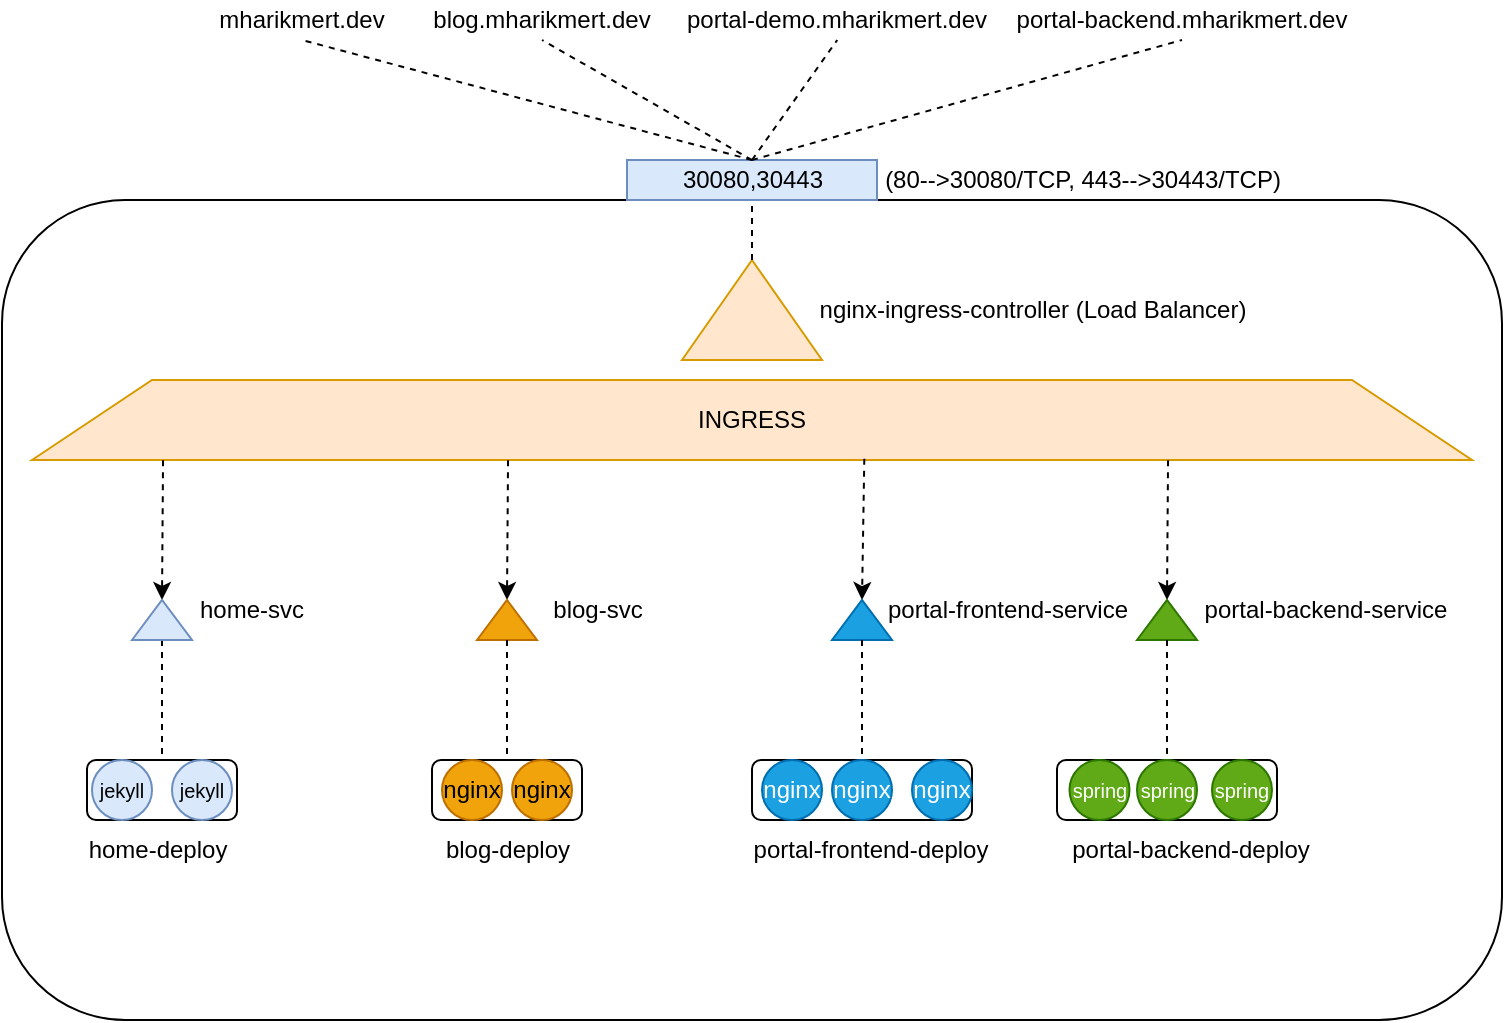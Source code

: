 <mxfile version="20.6.0" type="github">
  <diagram id="4rl-kDWwsTP7VsaE1qIf" name="Page-1">
    <mxGraphModel dx="1902" dy="1010" grid="1" gridSize="10" guides="1" tooltips="1" connect="1" arrows="1" fold="1" page="1" pageScale="1" pageWidth="850" pageHeight="1100" math="0" shadow="0">
      <root>
        <mxCell id="0" />
        <mxCell id="1" parent="0" />
        <mxCell id="NxydhZxei_qZ2f8yEkNf-1" value="portal-demo.mharikmert.dev" style="text;html=1;strokeColor=none;fillColor=none;align=center;verticalAlign=middle;whiteSpace=wrap;rounded=0;" vertex="1" parent="1">
          <mxGeometry x="610.25" y="350" width="154.75" height="20" as="geometry" />
        </mxCell>
        <mxCell id="NxydhZxei_qZ2f8yEkNf-2" value="blog.mharikmert.dev" style="text;html=1;strokeColor=none;fillColor=none;align=center;verticalAlign=middle;whiteSpace=wrap;rounded=0;" vertex="1" parent="1">
          <mxGeometry x="485" y="350" width="110" height="20" as="geometry" />
        </mxCell>
        <mxCell id="NxydhZxei_qZ2f8yEkNf-3" value="mharikmert.dev" style="text;html=1;strokeColor=none;fillColor=none;align=center;verticalAlign=middle;whiteSpace=wrap;rounded=0;" vertex="1" parent="1">
          <mxGeometry x="375" y="350" width="90" height="20" as="geometry" />
        </mxCell>
        <mxCell id="NxydhZxei_qZ2f8yEkNf-4" value="portal-backend.mharikmert.dev" style="text;html=1;strokeColor=none;fillColor=none;align=center;verticalAlign=middle;whiteSpace=wrap;rounded=0;" vertex="1" parent="1">
          <mxGeometry x="775" y="350" width="170" height="20" as="geometry" />
        </mxCell>
        <mxCell id="NxydhZxei_qZ2f8yEkNf-5" value="" style="rounded=1;whiteSpace=wrap;html=1;fillColor=default;" vertex="1" parent="1">
          <mxGeometry x="270" y="450" width="750" height="410" as="geometry" />
        </mxCell>
        <mxCell id="NxydhZxei_qZ2f8yEkNf-6" value="" style="shape=trapezoid;perimeter=trapezoidPerimeter;whiteSpace=wrap;html=1;fixedSize=1;size=60;fillColor=#ffe6cc;strokeColor=#d79b00;" vertex="1" parent="1">
          <mxGeometry x="285" y="540" width="720" height="40" as="geometry" />
        </mxCell>
        <mxCell id="NxydhZxei_qZ2f8yEkNf-7" value="INGRESS" style="text;html=1;strokeColor=none;fillColor=none;align=center;verticalAlign=middle;whiteSpace=wrap;rounded=0;" vertex="1" parent="1">
          <mxGeometry x="615" y="545" width="60" height="30" as="geometry" />
        </mxCell>
        <mxCell id="NxydhZxei_qZ2f8yEkNf-8" value="" style="triangle;whiteSpace=wrap;html=1;direction=north;fillColor=#ffe6cc;strokeColor=#d79b00;" vertex="1" parent="1">
          <mxGeometry x="610" y="480" width="70" height="50" as="geometry" />
        </mxCell>
        <mxCell id="NxydhZxei_qZ2f8yEkNf-9" value="nginx-ingress-controller (Load Balancer)" style="text;html=1;align=center;verticalAlign=middle;resizable=0;points=[];autosize=1;strokeColor=none;fillColor=none;" vertex="1" parent="1">
          <mxGeometry x="665" y="490" width="240" height="30" as="geometry" />
        </mxCell>
        <mxCell id="NxydhZxei_qZ2f8yEkNf-10" value="" style="endArrow=none;dashed=1;html=1;strokeWidth=1;rounded=0;entryX=0.5;entryY=0;entryDx=0;entryDy=0;exitX=1;exitY=0.5;exitDx=0;exitDy=0;" edge="1" parent="1" source="NxydhZxei_qZ2f8yEkNf-8" target="NxydhZxei_qZ2f8yEkNf-5">
          <mxGeometry width="50" height="50" relative="1" as="geometry">
            <mxPoint x="505" y="600" as="sourcePoint" />
            <mxPoint x="555" y="550" as="targetPoint" />
          </mxGeometry>
        </mxCell>
        <mxCell id="NxydhZxei_qZ2f8yEkNf-11" value="30080,30443" style="rounded=0;whiteSpace=wrap;html=1;strokeColor=#6c8ebf;fillColor=#dae8fc;" vertex="1" parent="1">
          <mxGeometry x="582.5" y="430" width="125" height="20" as="geometry" />
        </mxCell>
        <mxCell id="NxydhZxei_qZ2f8yEkNf-12" value="(80--&amp;gt;30080/TCP, 443--&amp;gt;30443/TCP)" style="text;html=1;align=center;verticalAlign=middle;resizable=0;points=[];autosize=1;strokeColor=none;fillColor=none;" vertex="1" parent="1">
          <mxGeometry x="700" y="425" width="220" height="30" as="geometry" />
        </mxCell>
        <mxCell id="NxydhZxei_qZ2f8yEkNf-13" value="" style="endArrow=none;dashed=1;html=1;rounded=0;entryX=0.5;entryY=1;entryDx=0;entryDy=0;exitX=0.5;exitY=0;exitDx=0;exitDy=0;" edge="1" parent="1" source="NxydhZxei_qZ2f8yEkNf-11" target="NxydhZxei_qZ2f8yEkNf-4">
          <mxGeometry width="50" height="50" relative="1" as="geometry">
            <mxPoint x="775" y="630" as="sourcePoint" />
            <mxPoint x="825" y="580" as="targetPoint" />
          </mxGeometry>
        </mxCell>
        <mxCell id="NxydhZxei_qZ2f8yEkNf-14" value="" style="endArrow=none;dashed=1;html=1;rounded=0;entryX=0.5;entryY=1;entryDx=0;entryDy=0;" edge="1" parent="1" target="NxydhZxei_qZ2f8yEkNf-1">
          <mxGeometry width="50" height="50" relative="1" as="geometry">
            <mxPoint x="645" y="430" as="sourcePoint" />
            <mxPoint x="870" y="380" as="targetPoint" />
          </mxGeometry>
        </mxCell>
        <mxCell id="NxydhZxei_qZ2f8yEkNf-15" value="" style="endArrow=none;dashed=1;html=1;rounded=0;exitX=0.5;exitY=0;exitDx=0;exitDy=0;entryX=0.5;entryY=1;entryDx=0;entryDy=0;" edge="1" parent="1" source="NxydhZxei_qZ2f8yEkNf-11" target="NxydhZxei_qZ2f8yEkNf-3">
          <mxGeometry width="50" height="50" relative="1" as="geometry">
            <mxPoint x="655" y="440" as="sourcePoint" />
            <mxPoint x="505" y="380" as="targetPoint" />
          </mxGeometry>
        </mxCell>
        <mxCell id="NxydhZxei_qZ2f8yEkNf-16" value="" style="endArrow=none;dashed=1;html=1;rounded=0;entryX=0.5;entryY=1;entryDx=0;entryDy=0;exitX=0.5;exitY=0;exitDx=0;exitDy=0;" edge="1" parent="1" source="NxydhZxei_qZ2f8yEkNf-11" target="NxydhZxei_qZ2f8yEkNf-2">
          <mxGeometry width="50" height="50" relative="1" as="geometry">
            <mxPoint x="665" y="450" as="sourcePoint" />
            <mxPoint x="880" y="390" as="targetPoint" />
          </mxGeometry>
        </mxCell>
        <mxCell id="NxydhZxei_qZ2f8yEkNf-17" value="" style="endArrow=classic;html=1;rounded=0;exitX=0.091;exitY=1.003;exitDx=0;exitDy=0;exitPerimeter=0;dashed=1;entryX=1;entryY=0.5;entryDx=0;entryDy=0;" edge="1" parent="1" source="NxydhZxei_qZ2f8yEkNf-6" target="NxydhZxei_qZ2f8yEkNf-19">
          <mxGeometry width="50" height="50" relative="1" as="geometry">
            <mxPoint x="615" y="590" as="sourcePoint" />
            <mxPoint x="350" y="640" as="targetPoint" />
          </mxGeometry>
        </mxCell>
        <mxCell id="NxydhZxei_qZ2f8yEkNf-18" style="edgeStyle=orthogonalEdgeStyle;orthogonalLoop=1;jettySize=auto;html=1;exitX=0;exitY=0.5;exitDx=0;exitDy=0;entryX=0.5;entryY=0;entryDx=0;entryDy=0;strokeColor=default;fontSize=8;rounded=1;endArrow=none;endFill=0;dashed=1;" edge="1" parent="1" source="NxydhZxei_qZ2f8yEkNf-19" target="NxydhZxei_qZ2f8yEkNf-21">
          <mxGeometry relative="1" as="geometry" />
        </mxCell>
        <mxCell id="NxydhZxei_qZ2f8yEkNf-19" value="" style="triangle;whiteSpace=wrap;html=1;direction=north;fillColor=#dae8fc;strokeColor=#6c8ebf;" vertex="1" parent="1">
          <mxGeometry x="335" y="650" width="30" height="20" as="geometry" />
        </mxCell>
        <mxCell id="NxydhZxei_qZ2f8yEkNf-20" value="home-svc" style="text;html=1;strokeColor=none;fillColor=none;align=center;verticalAlign=middle;whiteSpace=wrap;rounded=0;" vertex="1" parent="1">
          <mxGeometry x="355" y="640" width="80" height="30" as="geometry" />
        </mxCell>
        <mxCell id="NxydhZxei_qZ2f8yEkNf-21" value="" style="rounded=1;whiteSpace=wrap;html=1;fontSize=8;fillColor=default;" vertex="1" parent="1">
          <mxGeometry x="312.5" y="730" width="75" height="30" as="geometry" />
        </mxCell>
        <mxCell id="NxydhZxei_qZ2f8yEkNf-22" value="home-deploy" style="text;html=1;strokeColor=none;fillColor=none;align=center;verticalAlign=middle;whiteSpace=wrap;rounded=0;" vertex="1" parent="1">
          <mxGeometry x="307.5" y="760" width="80" height="30" as="geometry" />
        </mxCell>
        <mxCell id="NxydhZxei_qZ2f8yEkNf-23" value="&lt;font size=&quot;1&quot;&gt;jekyll&lt;/font&gt;" style="ellipse;whiteSpace=wrap;html=1;aspect=fixed;fillColor=#dae8fc;strokeColor=#6c8ebf;" vertex="1" parent="1">
          <mxGeometry x="315" y="730" width="30" height="30" as="geometry" />
        </mxCell>
        <mxCell id="NxydhZxei_qZ2f8yEkNf-24" value="" style="endArrow=classic;html=1;rounded=0;exitX=0.091;exitY=1.003;exitDx=0;exitDy=0;exitPerimeter=0;dashed=1;entryX=1;entryY=0.5;entryDx=0;entryDy=0;" edge="1" parent="1" target="NxydhZxei_qZ2f8yEkNf-25">
          <mxGeometry width="50" height="50" relative="1" as="geometry">
            <mxPoint x="523.02" y="580.12" as="sourcePoint" />
            <mxPoint x="522.5" y="640" as="targetPoint" />
          </mxGeometry>
        </mxCell>
        <mxCell id="NxydhZxei_qZ2f8yEkNf-25" value="" style="triangle;whiteSpace=wrap;html=1;direction=north;fillColor=#f0a30a;strokeColor=#BD7000;fontColor=#000000;" vertex="1" parent="1">
          <mxGeometry x="507.5" y="650" width="30" height="20" as="geometry" />
        </mxCell>
        <mxCell id="NxydhZxei_qZ2f8yEkNf-26" style="edgeStyle=orthogonalEdgeStyle;orthogonalLoop=1;jettySize=auto;html=1;exitX=0;exitY=0.5;exitDx=0;exitDy=0;entryX=0.5;entryY=0;entryDx=0;entryDy=0;strokeColor=default;fontSize=8;rounded=1;endArrow=none;endFill=0;dashed=1;" edge="1" parent="1" source="NxydhZxei_qZ2f8yEkNf-25" target="NxydhZxei_qZ2f8yEkNf-29">
          <mxGeometry relative="1" as="geometry" />
        </mxCell>
        <mxCell id="NxydhZxei_qZ2f8yEkNf-27" value="" style="ellipse;whiteSpace=wrap;html=1;aspect=fixed;fillColor=#fff2cc;strokeColor=#d6b656;" vertex="1" parent="1">
          <mxGeometry x="497.5" y="735" width="20" height="20" as="geometry" />
        </mxCell>
        <mxCell id="NxydhZxei_qZ2f8yEkNf-28" value="" style="ellipse;whiteSpace=wrap;html=1;aspect=fixed;fillColor=#fff2cc;strokeColor=#d6b656;" vertex="1" parent="1">
          <mxGeometry x="527.5" y="735" width="20" height="20" as="geometry" />
        </mxCell>
        <mxCell id="NxydhZxei_qZ2f8yEkNf-29" value="" style="rounded=1;whiteSpace=wrap;html=1;fontSize=8;fillColor=default;" vertex="1" parent="1">
          <mxGeometry x="485" y="730" width="75" height="30" as="geometry" />
        </mxCell>
        <mxCell id="NxydhZxei_qZ2f8yEkNf-30" value="blog-deploy" style="text;html=1;strokeColor=none;fillColor=none;align=center;verticalAlign=middle;whiteSpace=wrap;rounded=0;" vertex="1" parent="1">
          <mxGeometry x="482.5" y="760" width="80" height="30" as="geometry" />
        </mxCell>
        <mxCell id="NxydhZxei_qZ2f8yEkNf-31" value="blog-svc" style="text;html=1;strokeColor=none;fillColor=none;align=center;verticalAlign=middle;whiteSpace=wrap;rounded=0;" vertex="1" parent="1">
          <mxGeometry x="527.5" y="640" width="80" height="30" as="geometry" />
        </mxCell>
        <mxCell id="NxydhZxei_qZ2f8yEkNf-32" value="nginx" style="ellipse;whiteSpace=wrap;html=1;aspect=fixed;fillColor=#f0a30a;strokeColor=#BD7000;fontColor=#000000;" vertex="1" parent="1">
          <mxGeometry x="490" y="730" width="30" height="30" as="geometry" />
        </mxCell>
        <mxCell id="NxydhZxei_qZ2f8yEkNf-33" value="" style="endArrow=classic;html=1;rounded=0;exitX=0.578;exitY=0.984;exitDx=0;exitDy=0;exitPerimeter=0;dashed=1;entryX=1;entryY=0.5;entryDx=0;entryDy=0;" edge="1" parent="1" source="NxydhZxei_qZ2f8yEkNf-6" target="NxydhZxei_qZ2f8yEkNf-34">
          <mxGeometry width="50" height="50" relative="1" as="geometry">
            <mxPoint x="683.02" y="580.12" as="sourcePoint" />
            <mxPoint x="682.5" y="640" as="targetPoint" />
          </mxGeometry>
        </mxCell>
        <mxCell id="NxydhZxei_qZ2f8yEkNf-34" value="" style="triangle;whiteSpace=wrap;html=1;direction=north;fillColor=#1ba1e2;strokeColor=#006EAF;fontColor=#ffffff;" vertex="1" parent="1">
          <mxGeometry x="685" y="650" width="30" height="20" as="geometry" />
        </mxCell>
        <mxCell id="NxydhZxei_qZ2f8yEkNf-35" value="portal-frontend-service" style="text;html=1;strokeColor=none;fillColor=none;align=center;verticalAlign=middle;whiteSpace=wrap;rounded=0;" vertex="1" parent="1">
          <mxGeometry x="707.5" y="640" width="130" height="30" as="geometry" />
        </mxCell>
        <mxCell id="NxydhZxei_qZ2f8yEkNf-36" style="edgeStyle=orthogonalEdgeStyle;orthogonalLoop=1;jettySize=auto;html=1;exitX=0;exitY=0.5;exitDx=0;exitDy=0;entryX=0.5;entryY=0;entryDx=0;entryDy=0;strokeColor=default;fontSize=8;rounded=1;endArrow=none;endFill=0;dashed=1;" edge="1" parent="1" source="NxydhZxei_qZ2f8yEkNf-34" target="NxydhZxei_qZ2f8yEkNf-38">
          <mxGeometry relative="1" as="geometry">
            <Array as="points">
              <mxPoint x="700" y="670" />
            </Array>
          </mxGeometry>
        </mxCell>
        <mxCell id="NxydhZxei_qZ2f8yEkNf-37" value="" style="ellipse;whiteSpace=wrap;html=1;aspect=fixed;fillColor=#fff2cc;strokeColor=#d6b656;" vertex="1" parent="1">
          <mxGeometry x="657.5" y="735" width="20" height="20" as="geometry" />
        </mxCell>
        <mxCell id="NxydhZxei_qZ2f8yEkNf-38" value="" style="rounded=1;whiteSpace=wrap;html=1;fontSize=8;fillColor=default;" vertex="1" parent="1">
          <mxGeometry x="645" y="730" width="110" height="30" as="geometry" />
        </mxCell>
        <mxCell id="NxydhZxei_qZ2f8yEkNf-39" value="portal-frontend-deploy" style="text;html=1;strokeColor=none;fillColor=none;align=center;verticalAlign=middle;whiteSpace=wrap;rounded=0;" vertex="1" parent="1">
          <mxGeometry x="643.75" y="760" width="121.25" height="30" as="geometry" />
        </mxCell>
        <mxCell id="NxydhZxei_qZ2f8yEkNf-40" value="" style="endArrow=classic;html=1;rounded=0;exitX=0.091;exitY=1.003;exitDx=0;exitDy=0;exitPerimeter=0;dashed=1;entryX=1;entryY=0.5;entryDx=0;entryDy=0;" edge="1" parent="1" target="NxydhZxei_qZ2f8yEkNf-41">
          <mxGeometry width="50" height="50" relative="1" as="geometry">
            <mxPoint x="853.02" y="580.12" as="sourcePoint" />
            <mxPoint x="852.5" y="640" as="targetPoint" />
          </mxGeometry>
        </mxCell>
        <mxCell id="NxydhZxei_qZ2f8yEkNf-41" value="" style="triangle;whiteSpace=wrap;html=1;direction=north;fillColor=#60a917;strokeColor=#2D7600;fontColor=#ffffff;" vertex="1" parent="1">
          <mxGeometry x="837.5" y="650" width="30" height="20" as="geometry" />
        </mxCell>
        <mxCell id="NxydhZxei_qZ2f8yEkNf-42" value="portal-backend-service" style="text;html=1;strokeColor=none;fillColor=none;align=center;verticalAlign=middle;whiteSpace=wrap;rounded=0;" vertex="1" parent="1">
          <mxGeometry x="867.5" y="640" width="127.5" height="30" as="geometry" />
        </mxCell>
        <mxCell id="NxydhZxei_qZ2f8yEkNf-43" style="edgeStyle=orthogonalEdgeStyle;orthogonalLoop=1;jettySize=auto;html=1;exitX=0;exitY=0.5;exitDx=0;exitDy=0;entryX=0.5;entryY=0;entryDx=0;entryDy=0;strokeColor=default;fontSize=8;rounded=1;endArrow=none;endFill=0;dashed=1;" edge="1" parent="1" source="NxydhZxei_qZ2f8yEkNf-41">
          <mxGeometry relative="1" as="geometry">
            <mxPoint x="852.5" y="730" as="targetPoint" />
          </mxGeometry>
        </mxCell>
        <mxCell id="NxydhZxei_qZ2f8yEkNf-44" value="portal-backend-deploy" style="text;html=1;strokeColor=none;fillColor=none;align=center;verticalAlign=middle;whiteSpace=wrap;rounded=0;" vertex="1" parent="1">
          <mxGeometry x="803.75" y="760" width="121.25" height="30" as="geometry" />
        </mxCell>
        <mxCell id="NxydhZxei_qZ2f8yEkNf-45" value="nginx" style="ellipse;whiteSpace=wrap;html=1;aspect=fixed;fillColor=#1ba1e2;strokeColor=#006EAF;fontColor=#ffffff;" vertex="1" parent="1">
          <mxGeometry x="650" y="730" width="30" height="30" as="geometry" />
        </mxCell>
        <mxCell id="NxydhZxei_qZ2f8yEkNf-46" value="&lt;span style=&quot;font-size: x-small;&quot;&gt;jekyll&lt;/span&gt;" style="ellipse;whiteSpace=wrap;html=1;aspect=fixed;fillColor=#dae8fc;strokeColor=#6c8ebf;" vertex="1" parent="1">
          <mxGeometry x="355" y="730" width="30" height="30" as="geometry" />
        </mxCell>
        <mxCell id="NxydhZxei_qZ2f8yEkNf-47" value="nginx" style="ellipse;whiteSpace=wrap;html=1;aspect=fixed;fillColor=#f0a30a;strokeColor=#BD7000;fontColor=#000000;" vertex="1" parent="1">
          <mxGeometry x="525" y="730" width="30" height="30" as="geometry" />
        </mxCell>
        <mxCell id="NxydhZxei_qZ2f8yEkNf-48" value="" style="rounded=1;whiteSpace=wrap;html=1;fontSize=8;fillColor=default;" vertex="1" parent="1">
          <mxGeometry x="797.5" y="730" width="110" height="30" as="geometry" />
        </mxCell>
        <mxCell id="NxydhZxei_qZ2f8yEkNf-49" value="&lt;font style=&quot;font-size: 10px;&quot;&gt;spring&lt;/font&gt;" style="ellipse;whiteSpace=wrap;html=1;aspect=fixed;fillColor=#60a917;strokeColor=#2D7600;fontColor=#ffffff;" vertex="1" parent="1">
          <mxGeometry x="803.75" y="730" width="30" height="30" as="geometry" />
        </mxCell>
        <mxCell id="NxydhZxei_qZ2f8yEkNf-50" value="nginx" style="ellipse;whiteSpace=wrap;html=1;aspect=fixed;fillColor=#1ba1e2;strokeColor=#006EAF;fontColor=#ffffff;" vertex="1" parent="1">
          <mxGeometry x="685" y="730" width="30" height="30" as="geometry" />
        </mxCell>
        <mxCell id="NxydhZxei_qZ2f8yEkNf-51" value="nginx" style="ellipse;whiteSpace=wrap;html=1;aspect=fixed;fillColor=#1ba1e2;strokeColor=#006EAF;fontColor=#ffffff;" vertex="1" parent="1">
          <mxGeometry x="725" y="730" width="30" height="30" as="geometry" />
        </mxCell>
        <mxCell id="NxydhZxei_qZ2f8yEkNf-52" value="&lt;span style=&quot;font-size: 10px;&quot;&gt;spring&lt;/span&gt;" style="ellipse;whiteSpace=wrap;html=1;aspect=fixed;fillColor=#60a917;strokeColor=#2D7600;fontColor=#ffffff;" vertex="1" parent="1">
          <mxGeometry x="837.5" y="730" width="30" height="30" as="geometry" />
        </mxCell>
        <mxCell id="NxydhZxei_qZ2f8yEkNf-53" value="&lt;span style=&quot;font-size: 10px;&quot;&gt;spring&lt;/span&gt;" style="ellipse;whiteSpace=wrap;html=1;aspect=fixed;fillColor=#60a917;strokeColor=#2D7600;fontColor=#ffffff;" vertex="1" parent="1">
          <mxGeometry x="875" y="730" width="30" height="30" as="geometry" />
        </mxCell>
      </root>
    </mxGraphModel>
  </diagram>
</mxfile>
